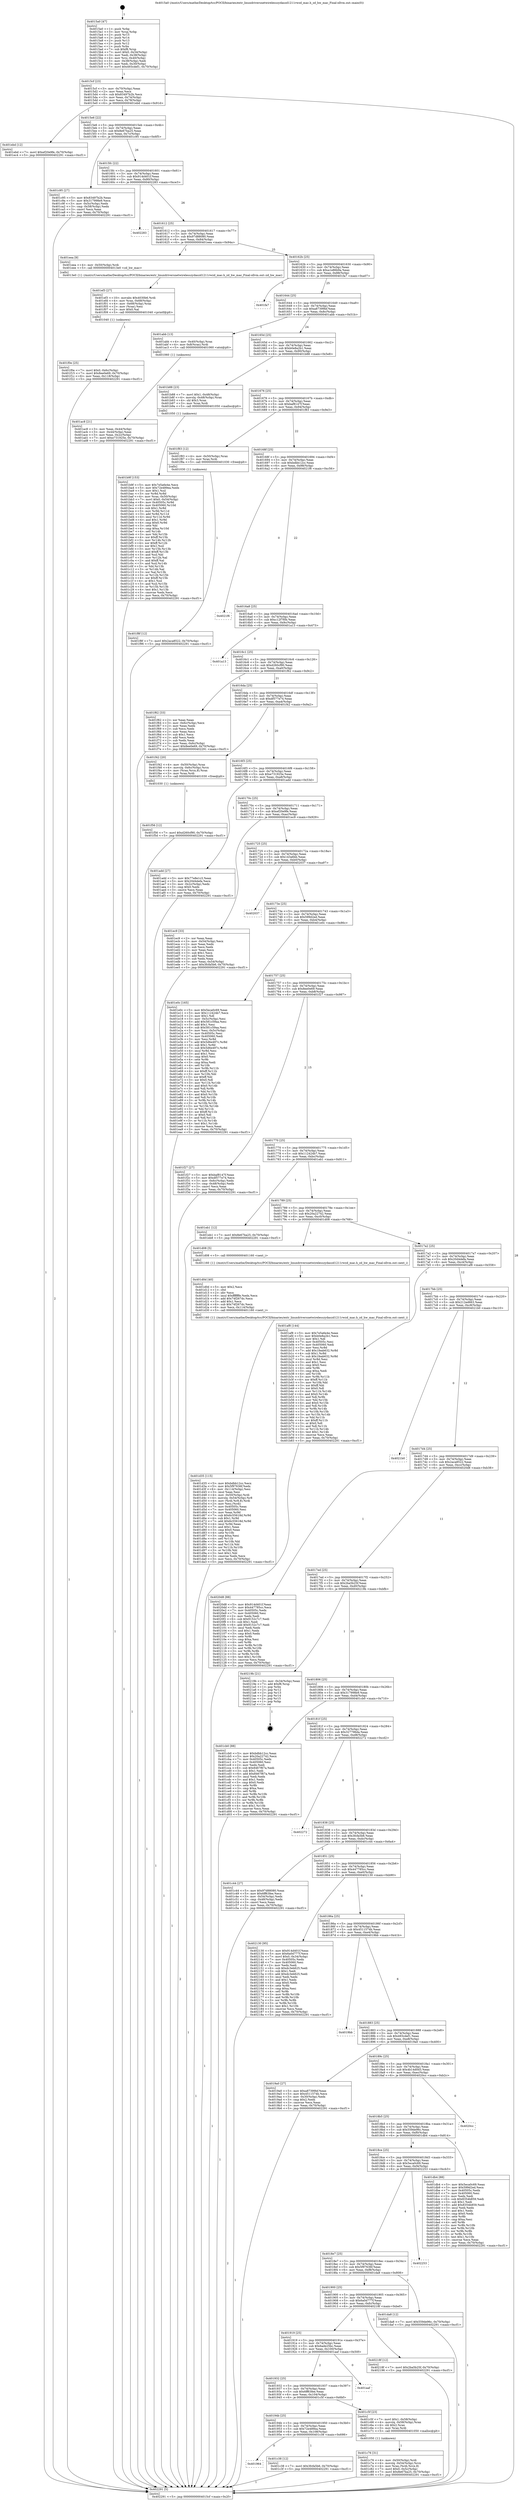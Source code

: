 digraph "0x4015a0" {
  label = "0x4015a0 (/mnt/c/Users/mathe/Desktop/tcc/POCII/binaries/extr_linuxdriversnetwirelesszydaszd1211rwzd_mac.h_zd_hw_mac_Final-ollvm.out::main(0))"
  labelloc = "t"
  node[shape=record]

  Entry [label="",width=0.3,height=0.3,shape=circle,fillcolor=black,style=filled]
  "0x4015cf" [label="{
     0x4015cf [23]\l
     | [instrs]\l
     &nbsp;&nbsp;0x4015cf \<+3\>: mov -0x70(%rbp),%eax\l
     &nbsp;&nbsp;0x4015d2 \<+2\>: mov %eax,%ecx\l
     &nbsp;&nbsp;0x4015d4 \<+6\>: sub $0x83497b2b,%ecx\l
     &nbsp;&nbsp;0x4015da \<+3\>: mov %eax,-0x74(%rbp)\l
     &nbsp;&nbsp;0x4015dd \<+3\>: mov %ecx,-0x78(%rbp)\l
     &nbsp;&nbsp;0x4015e0 \<+6\>: je 0000000000401ebd \<main+0x91d\>\l
  }"]
  "0x401ebd" [label="{
     0x401ebd [12]\l
     | [instrs]\l
     &nbsp;&nbsp;0x401ebd \<+7\>: movl $0xef20e9fe,-0x70(%rbp)\l
     &nbsp;&nbsp;0x401ec4 \<+5\>: jmp 0000000000402291 \<main+0xcf1\>\l
  }"]
  "0x4015e6" [label="{
     0x4015e6 [22]\l
     | [instrs]\l
     &nbsp;&nbsp;0x4015e6 \<+5\>: jmp 00000000004015eb \<main+0x4b\>\l
     &nbsp;&nbsp;0x4015eb \<+3\>: mov -0x74(%rbp),%eax\l
     &nbsp;&nbsp;0x4015ee \<+5\>: sub $0x8e67ba25,%eax\l
     &nbsp;&nbsp;0x4015f3 \<+3\>: mov %eax,-0x7c(%rbp)\l
     &nbsp;&nbsp;0x4015f6 \<+6\>: je 0000000000401c95 \<main+0x6f5\>\l
  }"]
  Exit [label="",width=0.3,height=0.3,shape=circle,fillcolor=black,style=filled,peripheries=2]
  "0x401c95" [label="{
     0x401c95 [27]\l
     | [instrs]\l
     &nbsp;&nbsp;0x401c95 \<+5\>: mov $0x83497b2b,%eax\l
     &nbsp;&nbsp;0x401c9a \<+5\>: mov $0x317998e9,%ecx\l
     &nbsp;&nbsp;0x401c9f \<+3\>: mov -0x5c(%rbp),%edx\l
     &nbsp;&nbsp;0x401ca2 \<+3\>: cmp -0x58(%rbp),%edx\l
     &nbsp;&nbsp;0x401ca5 \<+3\>: cmovl %ecx,%eax\l
     &nbsp;&nbsp;0x401ca8 \<+3\>: mov %eax,-0x70(%rbp)\l
     &nbsp;&nbsp;0x401cab \<+5\>: jmp 0000000000402291 \<main+0xcf1\>\l
  }"]
  "0x4015fc" [label="{
     0x4015fc [22]\l
     | [instrs]\l
     &nbsp;&nbsp;0x4015fc \<+5\>: jmp 0000000000401601 \<main+0x61\>\l
     &nbsp;&nbsp;0x401601 \<+3\>: mov -0x74(%rbp),%eax\l
     &nbsp;&nbsp;0x401604 \<+5\>: sub $0x914d401f,%eax\l
     &nbsp;&nbsp;0x401609 \<+3\>: mov %eax,-0x80(%rbp)\l
     &nbsp;&nbsp;0x40160c \<+6\>: je 0000000000402283 \<main+0xce3\>\l
  }"]
  "0x401f8f" [label="{
     0x401f8f [12]\l
     | [instrs]\l
     &nbsp;&nbsp;0x401f8f \<+7\>: movl $0x2aca8522,-0x70(%rbp)\l
     &nbsp;&nbsp;0x401f96 \<+5\>: jmp 0000000000402291 \<main+0xcf1\>\l
  }"]
  "0x402283" [label="{
     0x402283\l
  }", style=dashed]
  "0x401612" [label="{
     0x401612 [25]\l
     | [instrs]\l
     &nbsp;&nbsp;0x401612 \<+5\>: jmp 0000000000401617 \<main+0x77\>\l
     &nbsp;&nbsp;0x401617 \<+3\>: mov -0x74(%rbp),%eax\l
     &nbsp;&nbsp;0x40161a \<+5\>: sub $0x97d88080,%eax\l
     &nbsp;&nbsp;0x40161f \<+6\>: mov %eax,-0x84(%rbp)\l
     &nbsp;&nbsp;0x401625 \<+6\>: je 0000000000401eea \<main+0x94a\>\l
  }"]
  "0x401f56" [label="{
     0x401f56 [12]\l
     | [instrs]\l
     &nbsp;&nbsp;0x401f56 \<+7\>: movl $0xd260cf90,-0x70(%rbp)\l
     &nbsp;&nbsp;0x401f5d \<+5\>: jmp 0000000000402291 \<main+0xcf1\>\l
  }"]
  "0x401eea" [label="{
     0x401eea [9]\l
     | [instrs]\l
     &nbsp;&nbsp;0x401eea \<+4\>: mov -0x50(%rbp),%rdi\l
     &nbsp;&nbsp;0x401eee \<+5\>: call 00000000004013e0 \<zd_hw_mac\>\l
     | [calls]\l
     &nbsp;&nbsp;0x4013e0 \{1\} (/mnt/c/Users/mathe/Desktop/tcc/POCII/binaries/extr_linuxdriversnetwirelesszydaszd1211rwzd_mac.h_zd_hw_mac_Final-ollvm.out::zd_hw_mac)\l
  }"]
  "0x40162b" [label="{
     0x40162b [25]\l
     | [instrs]\l
     &nbsp;&nbsp;0x40162b \<+5\>: jmp 0000000000401630 \<main+0x90\>\l
     &nbsp;&nbsp;0x401630 \<+3\>: mov -0x74(%rbp),%eax\l
     &nbsp;&nbsp;0x401633 \<+5\>: sub $0xa1e86b9a,%eax\l
     &nbsp;&nbsp;0x401638 \<+6\>: mov %eax,-0x88(%rbp)\l
     &nbsp;&nbsp;0x40163e \<+6\>: je 0000000000401fa7 \<main+0xa07\>\l
  }"]
  "0x401f0e" [label="{
     0x401f0e [25]\l
     | [instrs]\l
     &nbsp;&nbsp;0x401f0e \<+7\>: movl $0x0,-0x6c(%rbp)\l
     &nbsp;&nbsp;0x401f15 \<+7\>: movl $0x8ee0e69,-0x70(%rbp)\l
     &nbsp;&nbsp;0x401f1c \<+6\>: mov %eax,-0x118(%rbp)\l
     &nbsp;&nbsp;0x401f22 \<+5\>: jmp 0000000000402291 \<main+0xcf1\>\l
  }"]
  "0x401fa7" [label="{
     0x401fa7\l
  }", style=dashed]
  "0x401644" [label="{
     0x401644 [25]\l
     | [instrs]\l
     &nbsp;&nbsp;0x401644 \<+5\>: jmp 0000000000401649 \<main+0xa9\>\l
     &nbsp;&nbsp;0x401649 \<+3\>: mov -0x74(%rbp),%eax\l
     &nbsp;&nbsp;0x40164c \<+5\>: sub $0xa87399bf,%eax\l
     &nbsp;&nbsp;0x401651 \<+6\>: mov %eax,-0x8c(%rbp)\l
     &nbsp;&nbsp;0x401657 \<+6\>: je 0000000000401abb \<main+0x51b\>\l
  }"]
  "0x401ef3" [label="{
     0x401ef3 [27]\l
     | [instrs]\l
     &nbsp;&nbsp;0x401ef3 \<+10\>: movabs $0x4030b6,%rdi\l
     &nbsp;&nbsp;0x401efd \<+4\>: mov %rax,-0x68(%rbp)\l
     &nbsp;&nbsp;0x401f01 \<+4\>: mov -0x68(%rbp),%rax\l
     &nbsp;&nbsp;0x401f05 \<+2\>: mov (%rax),%esi\l
     &nbsp;&nbsp;0x401f07 \<+2\>: mov $0x0,%al\l
     &nbsp;&nbsp;0x401f09 \<+5\>: call 0000000000401040 \<printf@plt\>\l
     | [calls]\l
     &nbsp;&nbsp;0x401040 \{1\} (unknown)\l
  }"]
  "0x401abb" [label="{
     0x401abb [13]\l
     | [instrs]\l
     &nbsp;&nbsp;0x401abb \<+4\>: mov -0x40(%rbp),%rax\l
     &nbsp;&nbsp;0x401abf \<+4\>: mov 0x8(%rax),%rdi\l
     &nbsp;&nbsp;0x401ac3 \<+5\>: call 0000000000401060 \<atoi@plt\>\l
     | [calls]\l
     &nbsp;&nbsp;0x401060 \{1\} (unknown)\l
  }"]
  "0x40165d" [label="{
     0x40165d [25]\l
     | [instrs]\l
     &nbsp;&nbsp;0x40165d \<+5\>: jmp 0000000000401662 \<main+0xc2\>\l
     &nbsp;&nbsp;0x401662 \<+3\>: mov -0x74(%rbp),%eax\l
     &nbsp;&nbsp;0x401665 \<+5\>: sub $0xb0e8a2b1,%eax\l
     &nbsp;&nbsp;0x40166a \<+6\>: mov %eax,-0x90(%rbp)\l
     &nbsp;&nbsp;0x401670 \<+6\>: je 0000000000401b88 \<main+0x5e8\>\l
  }"]
  "0x401d35" [label="{
     0x401d35 [115]\l
     | [instrs]\l
     &nbsp;&nbsp;0x401d35 \<+5\>: mov $0xbdbb12cc,%ecx\l
     &nbsp;&nbsp;0x401d3a \<+5\>: mov $0x5f97636f,%edx\l
     &nbsp;&nbsp;0x401d3f \<+6\>: mov -0x114(%rbp),%esi\l
     &nbsp;&nbsp;0x401d45 \<+3\>: imul %eax,%esi\l
     &nbsp;&nbsp;0x401d48 \<+4\>: mov -0x50(%rbp),%rdi\l
     &nbsp;&nbsp;0x401d4c \<+4\>: movslq -0x54(%rbp),%r8\l
     &nbsp;&nbsp;0x401d50 \<+4\>: mov (%rdi,%r8,8),%rdi\l
     &nbsp;&nbsp;0x401d54 \<+2\>: mov %esi,(%rdi)\l
     &nbsp;&nbsp;0x401d56 \<+7\>: mov 0x40505c,%eax\l
     &nbsp;&nbsp;0x401d5d \<+7\>: mov 0x405060,%esi\l
     &nbsp;&nbsp;0x401d64 \<+3\>: mov %eax,%r9d\l
     &nbsp;&nbsp;0x401d67 \<+7\>: sub $0x6c55618d,%r9d\l
     &nbsp;&nbsp;0x401d6e \<+4\>: sub $0x1,%r9d\l
     &nbsp;&nbsp;0x401d72 \<+7\>: add $0x6c55618d,%r9d\l
     &nbsp;&nbsp;0x401d79 \<+4\>: imul %r9d,%eax\l
     &nbsp;&nbsp;0x401d7d \<+3\>: and $0x1,%eax\l
     &nbsp;&nbsp;0x401d80 \<+3\>: cmp $0x0,%eax\l
     &nbsp;&nbsp;0x401d83 \<+4\>: sete %r10b\l
     &nbsp;&nbsp;0x401d87 \<+3\>: cmp $0xa,%esi\l
     &nbsp;&nbsp;0x401d8a \<+4\>: setl %r11b\l
     &nbsp;&nbsp;0x401d8e \<+3\>: mov %r10b,%bl\l
     &nbsp;&nbsp;0x401d91 \<+3\>: and %r11b,%bl\l
     &nbsp;&nbsp;0x401d94 \<+3\>: xor %r11b,%r10b\l
     &nbsp;&nbsp;0x401d97 \<+3\>: or %r10b,%bl\l
     &nbsp;&nbsp;0x401d9a \<+3\>: test $0x1,%bl\l
     &nbsp;&nbsp;0x401d9d \<+3\>: cmovne %edx,%ecx\l
     &nbsp;&nbsp;0x401da0 \<+3\>: mov %ecx,-0x70(%rbp)\l
     &nbsp;&nbsp;0x401da3 \<+5\>: jmp 0000000000402291 \<main+0xcf1\>\l
  }"]
  "0x401b88" [label="{
     0x401b88 [23]\l
     | [instrs]\l
     &nbsp;&nbsp;0x401b88 \<+7\>: movl $0x1,-0x48(%rbp)\l
     &nbsp;&nbsp;0x401b8f \<+4\>: movslq -0x48(%rbp),%rax\l
     &nbsp;&nbsp;0x401b93 \<+4\>: shl $0x3,%rax\l
     &nbsp;&nbsp;0x401b97 \<+3\>: mov %rax,%rdi\l
     &nbsp;&nbsp;0x401b9a \<+5\>: call 0000000000401050 \<malloc@plt\>\l
     | [calls]\l
     &nbsp;&nbsp;0x401050 \{1\} (unknown)\l
  }"]
  "0x401676" [label="{
     0x401676 [25]\l
     | [instrs]\l
     &nbsp;&nbsp;0x401676 \<+5\>: jmp 000000000040167b \<main+0xdb\>\l
     &nbsp;&nbsp;0x40167b \<+3\>: mov -0x74(%rbp),%eax\l
     &nbsp;&nbsp;0x40167e \<+5\>: sub $0xbaf8147f,%eax\l
     &nbsp;&nbsp;0x401683 \<+6\>: mov %eax,-0x94(%rbp)\l
     &nbsp;&nbsp;0x401689 \<+6\>: je 0000000000401f83 \<main+0x9e3\>\l
  }"]
  "0x401d0d" [label="{
     0x401d0d [40]\l
     | [instrs]\l
     &nbsp;&nbsp;0x401d0d \<+5\>: mov $0x2,%ecx\l
     &nbsp;&nbsp;0x401d12 \<+1\>: cltd\l
     &nbsp;&nbsp;0x401d13 \<+2\>: idiv %ecx\l
     &nbsp;&nbsp;0x401d15 \<+6\>: imul $0xfffffffe,%edx,%ecx\l
     &nbsp;&nbsp;0x401d1b \<+6\>: add $0x74f267dc,%ecx\l
     &nbsp;&nbsp;0x401d21 \<+3\>: add $0x1,%ecx\l
     &nbsp;&nbsp;0x401d24 \<+6\>: sub $0x74f267dc,%ecx\l
     &nbsp;&nbsp;0x401d2a \<+6\>: mov %ecx,-0x114(%rbp)\l
     &nbsp;&nbsp;0x401d30 \<+5\>: call 0000000000401160 \<next_i\>\l
     | [calls]\l
     &nbsp;&nbsp;0x401160 \{1\} (/mnt/c/Users/mathe/Desktop/tcc/POCII/binaries/extr_linuxdriversnetwirelesszydaszd1211rwzd_mac.h_zd_hw_mac_Final-ollvm.out::next_i)\l
  }"]
  "0x401f83" [label="{
     0x401f83 [12]\l
     | [instrs]\l
     &nbsp;&nbsp;0x401f83 \<+4\>: mov -0x50(%rbp),%rax\l
     &nbsp;&nbsp;0x401f87 \<+3\>: mov %rax,%rdi\l
     &nbsp;&nbsp;0x401f8a \<+5\>: call 0000000000401030 \<free@plt\>\l
     | [calls]\l
     &nbsp;&nbsp;0x401030 \{1\} (unknown)\l
  }"]
  "0x40168f" [label="{
     0x40168f [25]\l
     | [instrs]\l
     &nbsp;&nbsp;0x40168f \<+5\>: jmp 0000000000401694 \<main+0xf4\>\l
     &nbsp;&nbsp;0x401694 \<+3\>: mov -0x74(%rbp),%eax\l
     &nbsp;&nbsp;0x401697 \<+5\>: sub $0xbdbb12cc,%eax\l
     &nbsp;&nbsp;0x40169c \<+6\>: mov %eax,-0x98(%rbp)\l
     &nbsp;&nbsp;0x4016a2 \<+6\>: je 00000000004021f6 \<main+0xc56\>\l
  }"]
  "0x401c76" [label="{
     0x401c76 [31]\l
     | [instrs]\l
     &nbsp;&nbsp;0x401c76 \<+4\>: mov -0x50(%rbp),%rdi\l
     &nbsp;&nbsp;0x401c7a \<+4\>: movslq -0x54(%rbp),%rcx\l
     &nbsp;&nbsp;0x401c7e \<+4\>: mov %rax,(%rdi,%rcx,8)\l
     &nbsp;&nbsp;0x401c82 \<+7\>: movl $0x0,-0x5c(%rbp)\l
     &nbsp;&nbsp;0x401c89 \<+7\>: movl $0x8e67ba25,-0x70(%rbp)\l
     &nbsp;&nbsp;0x401c90 \<+5\>: jmp 0000000000402291 \<main+0xcf1\>\l
  }"]
  "0x4021f6" [label="{
     0x4021f6\l
  }", style=dashed]
  "0x4016a8" [label="{
     0x4016a8 [25]\l
     | [instrs]\l
     &nbsp;&nbsp;0x4016a8 \<+5\>: jmp 00000000004016ad \<main+0x10d\>\l
     &nbsp;&nbsp;0x4016ad \<+3\>: mov -0x74(%rbp),%eax\l
     &nbsp;&nbsp;0x4016b0 \<+5\>: sub $0xc12f7f0b,%eax\l
     &nbsp;&nbsp;0x4016b5 \<+6\>: mov %eax,-0x9c(%rbp)\l
     &nbsp;&nbsp;0x4016bb \<+6\>: je 0000000000401a13 \<main+0x473\>\l
  }"]
  "0x401964" [label="{
     0x401964\l
  }", style=dashed]
  "0x401a13" [label="{
     0x401a13\l
  }", style=dashed]
  "0x4016c1" [label="{
     0x4016c1 [25]\l
     | [instrs]\l
     &nbsp;&nbsp;0x4016c1 \<+5\>: jmp 00000000004016c6 \<main+0x126\>\l
     &nbsp;&nbsp;0x4016c6 \<+3\>: mov -0x74(%rbp),%eax\l
     &nbsp;&nbsp;0x4016c9 \<+5\>: sub $0xd260cf90,%eax\l
     &nbsp;&nbsp;0x4016ce \<+6\>: mov %eax,-0xa0(%rbp)\l
     &nbsp;&nbsp;0x4016d4 \<+6\>: je 0000000000401f62 \<main+0x9c2\>\l
  }"]
  "0x401c38" [label="{
     0x401c38 [12]\l
     | [instrs]\l
     &nbsp;&nbsp;0x401c38 \<+7\>: movl $0x3fcfa5b6,-0x70(%rbp)\l
     &nbsp;&nbsp;0x401c3f \<+5\>: jmp 0000000000402291 \<main+0xcf1\>\l
  }"]
  "0x401f62" [label="{
     0x401f62 [33]\l
     | [instrs]\l
     &nbsp;&nbsp;0x401f62 \<+2\>: xor %eax,%eax\l
     &nbsp;&nbsp;0x401f64 \<+3\>: mov -0x6c(%rbp),%ecx\l
     &nbsp;&nbsp;0x401f67 \<+2\>: mov %eax,%edx\l
     &nbsp;&nbsp;0x401f69 \<+2\>: sub %ecx,%edx\l
     &nbsp;&nbsp;0x401f6b \<+2\>: mov %eax,%ecx\l
     &nbsp;&nbsp;0x401f6d \<+3\>: sub $0x1,%ecx\l
     &nbsp;&nbsp;0x401f70 \<+2\>: add %ecx,%edx\l
     &nbsp;&nbsp;0x401f72 \<+2\>: sub %edx,%eax\l
     &nbsp;&nbsp;0x401f74 \<+3\>: mov %eax,-0x6c(%rbp)\l
     &nbsp;&nbsp;0x401f77 \<+7\>: movl $0x8ee0e69,-0x70(%rbp)\l
     &nbsp;&nbsp;0x401f7e \<+5\>: jmp 0000000000402291 \<main+0xcf1\>\l
  }"]
  "0x4016da" [label="{
     0x4016da [25]\l
     | [instrs]\l
     &nbsp;&nbsp;0x4016da \<+5\>: jmp 00000000004016df \<main+0x13f\>\l
     &nbsp;&nbsp;0x4016df \<+3\>: mov -0x74(%rbp),%eax\l
     &nbsp;&nbsp;0x4016e2 \<+5\>: sub $0xdf577e74,%eax\l
     &nbsp;&nbsp;0x4016e7 \<+6\>: mov %eax,-0xa4(%rbp)\l
     &nbsp;&nbsp;0x4016ed \<+6\>: je 0000000000401f42 \<main+0x9a2\>\l
  }"]
  "0x40194b" [label="{
     0x40194b [25]\l
     | [instrs]\l
     &nbsp;&nbsp;0x40194b \<+5\>: jmp 0000000000401950 \<main+0x3b0\>\l
     &nbsp;&nbsp;0x401950 \<+3\>: mov -0x74(%rbp),%eax\l
     &nbsp;&nbsp;0x401953 \<+5\>: sub $0x72e489ea,%eax\l
     &nbsp;&nbsp;0x401958 \<+6\>: mov %eax,-0x108(%rbp)\l
     &nbsp;&nbsp;0x40195e \<+6\>: je 0000000000401c38 \<main+0x698\>\l
  }"]
  "0x401f42" [label="{
     0x401f42 [20]\l
     | [instrs]\l
     &nbsp;&nbsp;0x401f42 \<+4\>: mov -0x50(%rbp),%rax\l
     &nbsp;&nbsp;0x401f46 \<+4\>: movslq -0x6c(%rbp),%rcx\l
     &nbsp;&nbsp;0x401f4a \<+4\>: mov (%rax,%rcx,8),%rax\l
     &nbsp;&nbsp;0x401f4e \<+3\>: mov %rax,%rdi\l
     &nbsp;&nbsp;0x401f51 \<+5\>: call 0000000000401030 \<free@plt\>\l
     | [calls]\l
     &nbsp;&nbsp;0x401030 \{1\} (unknown)\l
  }"]
  "0x4016f3" [label="{
     0x4016f3 [25]\l
     | [instrs]\l
     &nbsp;&nbsp;0x4016f3 \<+5\>: jmp 00000000004016f8 \<main+0x158\>\l
     &nbsp;&nbsp;0x4016f8 \<+3\>: mov -0x74(%rbp),%eax\l
     &nbsp;&nbsp;0x4016fb \<+5\>: sub $0xe731925e,%eax\l
     &nbsp;&nbsp;0x401700 \<+6\>: mov %eax,-0xa8(%rbp)\l
     &nbsp;&nbsp;0x401706 \<+6\>: je 0000000000401add \<main+0x53d\>\l
  }"]
  "0x401c5f" [label="{
     0x401c5f [23]\l
     | [instrs]\l
     &nbsp;&nbsp;0x401c5f \<+7\>: movl $0x1,-0x58(%rbp)\l
     &nbsp;&nbsp;0x401c66 \<+4\>: movslq -0x58(%rbp),%rax\l
     &nbsp;&nbsp;0x401c6a \<+4\>: shl $0x2,%rax\l
     &nbsp;&nbsp;0x401c6e \<+3\>: mov %rax,%rdi\l
     &nbsp;&nbsp;0x401c71 \<+5\>: call 0000000000401050 \<malloc@plt\>\l
     | [calls]\l
     &nbsp;&nbsp;0x401050 \{1\} (unknown)\l
  }"]
  "0x401add" [label="{
     0x401add [27]\l
     | [instrs]\l
     &nbsp;&nbsp;0x401add \<+5\>: mov $0x77e8e1c3,%eax\l
     &nbsp;&nbsp;0x401ae2 \<+5\>: mov $0x20d4defa,%ecx\l
     &nbsp;&nbsp;0x401ae7 \<+3\>: mov -0x2c(%rbp),%edx\l
     &nbsp;&nbsp;0x401aea \<+3\>: cmp $0x0,%edx\l
     &nbsp;&nbsp;0x401aed \<+3\>: cmove %ecx,%eax\l
     &nbsp;&nbsp;0x401af0 \<+3\>: mov %eax,-0x70(%rbp)\l
     &nbsp;&nbsp;0x401af3 \<+5\>: jmp 0000000000402291 \<main+0xcf1\>\l
  }"]
  "0x40170c" [label="{
     0x40170c [25]\l
     | [instrs]\l
     &nbsp;&nbsp;0x40170c \<+5\>: jmp 0000000000401711 \<main+0x171\>\l
     &nbsp;&nbsp;0x401711 \<+3\>: mov -0x74(%rbp),%eax\l
     &nbsp;&nbsp;0x401714 \<+5\>: sub $0xef20e9fe,%eax\l
     &nbsp;&nbsp;0x401719 \<+6\>: mov %eax,-0xac(%rbp)\l
     &nbsp;&nbsp;0x40171f \<+6\>: je 0000000000401ec9 \<main+0x929\>\l
  }"]
  "0x401932" [label="{
     0x401932 [25]\l
     | [instrs]\l
     &nbsp;&nbsp;0x401932 \<+5\>: jmp 0000000000401937 \<main+0x397\>\l
     &nbsp;&nbsp;0x401937 \<+3\>: mov -0x74(%rbp),%eax\l
     &nbsp;&nbsp;0x40193a \<+5\>: sub $0x6ff63fee,%eax\l
     &nbsp;&nbsp;0x40193f \<+6\>: mov %eax,-0x104(%rbp)\l
     &nbsp;&nbsp;0x401945 \<+6\>: je 0000000000401c5f \<main+0x6bf\>\l
  }"]
  "0x401ec9" [label="{
     0x401ec9 [33]\l
     | [instrs]\l
     &nbsp;&nbsp;0x401ec9 \<+2\>: xor %eax,%eax\l
     &nbsp;&nbsp;0x401ecb \<+3\>: mov -0x54(%rbp),%ecx\l
     &nbsp;&nbsp;0x401ece \<+2\>: mov %eax,%edx\l
     &nbsp;&nbsp;0x401ed0 \<+2\>: sub %ecx,%edx\l
     &nbsp;&nbsp;0x401ed2 \<+2\>: mov %eax,%ecx\l
     &nbsp;&nbsp;0x401ed4 \<+3\>: sub $0x1,%ecx\l
     &nbsp;&nbsp;0x401ed7 \<+2\>: add %ecx,%edx\l
     &nbsp;&nbsp;0x401ed9 \<+2\>: sub %edx,%eax\l
     &nbsp;&nbsp;0x401edb \<+3\>: mov %eax,-0x54(%rbp)\l
     &nbsp;&nbsp;0x401ede \<+7\>: movl $0x3fcfa5b6,-0x70(%rbp)\l
     &nbsp;&nbsp;0x401ee5 \<+5\>: jmp 0000000000402291 \<main+0xcf1\>\l
  }"]
  "0x401725" [label="{
     0x401725 [25]\l
     | [instrs]\l
     &nbsp;&nbsp;0x401725 \<+5\>: jmp 000000000040172a \<main+0x18a\>\l
     &nbsp;&nbsp;0x40172a \<+3\>: mov -0x74(%rbp),%eax\l
     &nbsp;&nbsp;0x40172d \<+5\>: sub $0x143a6bb,%eax\l
     &nbsp;&nbsp;0x401732 \<+6\>: mov %eax,-0xb0(%rbp)\l
     &nbsp;&nbsp;0x401738 \<+6\>: je 0000000000402037 \<main+0xa97\>\l
  }"]
  "0x401aaf" [label="{
     0x401aaf\l
  }", style=dashed]
  "0x402037" [label="{
     0x402037\l
  }", style=dashed]
  "0x40173e" [label="{
     0x40173e [25]\l
     | [instrs]\l
     &nbsp;&nbsp;0x40173e \<+5\>: jmp 0000000000401743 \<main+0x1a3\>\l
     &nbsp;&nbsp;0x401743 \<+3\>: mov -0x74(%rbp),%eax\l
     &nbsp;&nbsp;0x401746 \<+5\>: sub $0x599d2ed,%eax\l
     &nbsp;&nbsp;0x40174b \<+6\>: mov %eax,-0xb4(%rbp)\l
     &nbsp;&nbsp;0x401751 \<+6\>: je 0000000000401e0c \<main+0x86c\>\l
  }"]
  "0x401919" [label="{
     0x401919 [25]\l
     | [instrs]\l
     &nbsp;&nbsp;0x401919 \<+5\>: jmp 000000000040191e \<main+0x37e\>\l
     &nbsp;&nbsp;0x40191e \<+3\>: mov -0x74(%rbp),%eax\l
     &nbsp;&nbsp;0x401921 \<+5\>: sub $0x6ade25bc,%eax\l
     &nbsp;&nbsp;0x401926 \<+6\>: mov %eax,-0x100(%rbp)\l
     &nbsp;&nbsp;0x40192c \<+6\>: je 0000000000401aaf \<main+0x50f\>\l
  }"]
  "0x401e0c" [label="{
     0x401e0c [165]\l
     | [instrs]\l
     &nbsp;&nbsp;0x401e0c \<+5\>: mov $0x5eca0c69,%eax\l
     &nbsp;&nbsp;0x401e11 \<+5\>: mov $0x112424b7,%ecx\l
     &nbsp;&nbsp;0x401e16 \<+2\>: mov $0x1,%dl\l
     &nbsp;&nbsp;0x401e18 \<+3\>: mov -0x5c(%rbp),%esi\l
     &nbsp;&nbsp;0x401e1b \<+6\>: add $0x581c59aa,%esi\l
     &nbsp;&nbsp;0x401e21 \<+3\>: add $0x1,%esi\l
     &nbsp;&nbsp;0x401e24 \<+6\>: sub $0x581c59aa,%esi\l
     &nbsp;&nbsp;0x401e2a \<+3\>: mov %esi,-0x5c(%rbp)\l
     &nbsp;&nbsp;0x401e2d \<+7\>: mov 0x40505c,%esi\l
     &nbsp;&nbsp;0x401e34 \<+7\>: mov 0x405060,%edi\l
     &nbsp;&nbsp;0x401e3b \<+3\>: mov %esi,%r8d\l
     &nbsp;&nbsp;0x401e3e \<+7\>: add $0x5d6e497c,%r8d\l
     &nbsp;&nbsp;0x401e45 \<+4\>: sub $0x1,%r8d\l
     &nbsp;&nbsp;0x401e49 \<+7\>: sub $0x5d6e497c,%r8d\l
     &nbsp;&nbsp;0x401e50 \<+4\>: imul %r8d,%esi\l
     &nbsp;&nbsp;0x401e54 \<+3\>: and $0x1,%esi\l
     &nbsp;&nbsp;0x401e57 \<+3\>: cmp $0x0,%esi\l
     &nbsp;&nbsp;0x401e5a \<+4\>: sete %r9b\l
     &nbsp;&nbsp;0x401e5e \<+3\>: cmp $0xa,%edi\l
     &nbsp;&nbsp;0x401e61 \<+4\>: setl %r10b\l
     &nbsp;&nbsp;0x401e65 \<+3\>: mov %r9b,%r11b\l
     &nbsp;&nbsp;0x401e68 \<+4\>: xor $0xff,%r11b\l
     &nbsp;&nbsp;0x401e6c \<+3\>: mov %r10b,%bl\l
     &nbsp;&nbsp;0x401e6f \<+3\>: xor $0xff,%bl\l
     &nbsp;&nbsp;0x401e72 \<+3\>: xor $0x0,%dl\l
     &nbsp;&nbsp;0x401e75 \<+3\>: mov %r11b,%r14b\l
     &nbsp;&nbsp;0x401e78 \<+4\>: and $0x0,%r14b\l
     &nbsp;&nbsp;0x401e7c \<+3\>: and %dl,%r9b\l
     &nbsp;&nbsp;0x401e7f \<+3\>: mov %bl,%r15b\l
     &nbsp;&nbsp;0x401e82 \<+4\>: and $0x0,%r15b\l
     &nbsp;&nbsp;0x401e86 \<+3\>: and %dl,%r10b\l
     &nbsp;&nbsp;0x401e89 \<+3\>: or %r9b,%r14b\l
     &nbsp;&nbsp;0x401e8c \<+3\>: or %r10b,%r15b\l
     &nbsp;&nbsp;0x401e8f \<+3\>: xor %r15b,%r14b\l
     &nbsp;&nbsp;0x401e92 \<+3\>: or %bl,%r11b\l
     &nbsp;&nbsp;0x401e95 \<+4\>: xor $0xff,%r11b\l
     &nbsp;&nbsp;0x401e99 \<+3\>: or $0x0,%dl\l
     &nbsp;&nbsp;0x401e9c \<+3\>: and %dl,%r11b\l
     &nbsp;&nbsp;0x401e9f \<+3\>: or %r11b,%r14b\l
     &nbsp;&nbsp;0x401ea2 \<+4\>: test $0x1,%r14b\l
     &nbsp;&nbsp;0x401ea6 \<+3\>: cmovne %ecx,%eax\l
     &nbsp;&nbsp;0x401ea9 \<+3\>: mov %eax,-0x70(%rbp)\l
     &nbsp;&nbsp;0x401eac \<+5\>: jmp 0000000000402291 \<main+0xcf1\>\l
  }"]
  "0x401757" [label="{
     0x401757 [25]\l
     | [instrs]\l
     &nbsp;&nbsp;0x401757 \<+5\>: jmp 000000000040175c \<main+0x1bc\>\l
     &nbsp;&nbsp;0x40175c \<+3\>: mov -0x74(%rbp),%eax\l
     &nbsp;&nbsp;0x40175f \<+5\>: sub $0x8ee0e69,%eax\l
     &nbsp;&nbsp;0x401764 \<+6\>: mov %eax,-0xb8(%rbp)\l
     &nbsp;&nbsp;0x40176a \<+6\>: je 0000000000401f27 \<main+0x987\>\l
  }"]
  "0x40218f" [label="{
     0x40218f [12]\l
     | [instrs]\l
     &nbsp;&nbsp;0x40218f \<+7\>: movl $0x2ba5b25f,-0x70(%rbp)\l
     &nbsp;&nbsp;0x402196 \<+5\>: jmp 0000000000402291 \<main+0xcf1\>\l
  }"]
  "0x401f27" [label="{
     0x401f27 [27]\l
     | [instrs]\l
     &nbsp;&nbsp;0x401f27 \<+5\>: mov $0xbaf8147f,%eax\l
     &nbsp;&nbsp;0x401f2c \<+5\>: mov $0xdf577e74,%ecx\l
     &nbsp;&nbsp;0x401f31 \<+3\>: mov -0x6c(%rbp),%edx\l
     &nbsp;&nbsp;0x401f34 \<+3\>: cmp -0x48(%rbp),%edx\l
     &nbsp;&nbsp;0x401f37 \<+3\>: cmovl %ecx,%eax\l
     &nbsp;&nbsp;0x401f3a \<+3\>: mov %eax,-0x70(%rbp)\l
     &nbsp;&nbsp;0x401f3d \<+5\>: jmp 0000000000402291 \<main+0xcf1\>\l
  }"]
  "0x401770" [label="{
     0x401770 [25]\l
     | [instrs]\l
     &nbsp;&nbsp;0x401770 \<+5\>: jmp 0000000000401775 \<main+0x1d5\>\l
     &nbsp;&nbsp;0x401775 \<+3\>: mov -0x74(%rbp),%eax\l
     &nbsp;&nbsp;0x401778 \<+5\>: sub $0x112424b7,%eax\l
     &nbsp;&nbsp;0x40177d \<+6\>: mov %eax,-0xbc(%rbp)\l
     &nbsp;&nbsp;0x401783 \<+6\>: je 0000000000401eb1 \<main+0x911\>\l
  }"]
  "0x401900" [label="{
     0x401900 [25]\l
     | [instrs]\l
     &nbsp;&nbsp;0x401900 \<+5\>: jmp 0000000000401905 \<main+0x365\>\l
     &nbsp;&nbsp;0x401905 \<+3\>: mov -0x74(%rbp),%eax\l
     &nbsp;&nbsp;0x401908 \<+5\>: sub $0x6a0d777f,%eax\l
     &nbsp;&nbsp;0x40190d \<+6\>: mov %eax,-0xfc(%rbp)\l
     &nbsp;&nbsp;0x401913 \<+6\>: je 000000000040218f \<main+0xbef\>\l
  }"]
  "0x401eb1" [label="{
     0x401eb1 [12]\l
     | [instrs]\l
     &nbsp;&nbsp;0x401eb1 \<+7\>: movl $0x8e67ba25,-0x70(%rbp)\l
     &nbsp;&nbsp;0x401eb8 \<+5\>: jmp 0000000000402291 \<main+0xcf1\>\l
  }"]
  "0x401789" [label="{
     0x401789 [25]\l
     | [instrs]\l
     &nbsp;&nbsp;0x401789 \<+5\>: jmp 000000000040178e \<main+0x1ee\>\l
     &nbsp;&nbsp;0x40178e \<+3\>: mov -0x74(%rbp),%eax\l
     &nbsp;&nbsp;0x401791 \<+5\>: sub $0x20a22742,%eax\l
     &nbsp;&nbsp;0x401796 \<+6\>: mov %eax,-0xc0(%rbp)\l
     &nbsp;&nbsp;0x40179c \<+6\>: je 0000000000401d08 \<main+0x768\>\l
  }"]
  "0x401da8" [label="{
     0x401da8 [12]\l
     | [instrs]\l
     &nbsp;&nbsp;0x401da8 \<+7\>: movl $0x559de96c,-0x70(%rbp)\l
     &nbsp;&nbsp;0x401daf \<+5\>: jmp 0000000000402291 \<main+0xcf1\>\l
  }"]
  "0x401d08" [label="{
     0x401d08 [5]\l
     | [instrs]\l
     &nbsp;&nbsp;0x401d08 \<+5\>: call 0000000000401160 \<next_i\>\l
     | [calls]\l
     &nbsp;&nbsp;0x401160 \{1\} (/mnt/c/Users/mathe/Desktop/tcc/POCII/binaries/extr_linuxdriversnetwirelesszydaszd1211rwzd_mac.h_zd_hw_mac_Final-ollvm.out::next_i)\l
  }"]
  "0x4017a2" [label="{
     0x4017a2 [25]\l
     | [instrs]\l
     &nbsp;&nbsp;0x4017a2 \<+5\>: jmp 00000000004017a7 \<main+0x207\>\l
     &nbsp;&nbsp;0x4017a7 \<+3\>: mov -0x74(%rbp),%eax\l
     &nbsp;&nbsp;0x4017aa \<+5\>: sub $0x20d4defa,%eax\l
     &nbsp;&nbsp;0x4017af \<+6\>: mov %eax,-0xc4(%rbp)\l
     &nbsp;&nbsp;0x4017b5 \<+6\>: je 0000000000401af8 \<main+0x558\>\l
  }"]
  "0x4018e7" [label="{
     0x4018e7 [25]\l
     | [instrs]\l
     &nbsp;&nbsp;0x4018e7 \<+5\>: jmp 00000000004018ec \<main+0x34c\>\l
     &nbsp;&nbsp;0x4018ec \<+3\>: mov -0x74(%rbp),%eax\l
     &nbsp;&nbsp;0x4018ef \<+5\>: sub $0x5f97636f,%eax\l
     &nbsp;&nbsp;0x4018f4 \<+6\>: mov %eax,-0xf8(%rbp)\l
     &nbsp;&nbsp;0x4018fa \<+6\>: je 0000000000401da8 \<main+0x808\>\l
  }"]
  "0x401af8" [label="{
     0x401af8 [144]\l
     | [instrs]\l
     &nbsp;&nbsp;0x401af8 \<+5\>: mov $0x7e5a6e4e,%eax\l
     &nbsp;&nbsp;0x401afd \<+5\>: mov $0xb0e8a2b1,%ecx\l
     &nbsp;&nbsp;0x401b02 \<+2\>: mov $0x1,%dl\l
     &nbsp;&nbsp;0x401b04 \<+7\>: mov 0x40505c,%esi\l
     &nbsp;&nbsp;0x401b0b \<+7\>: mov 0x405060,%edi\l
     &nbsp;&nbsp;0x401b12 \<+3\>: mov %esi,%r8d\l
     &nbsp;&nbsp;0x401b15 \<+7\>: add $0x1feab632,%r8d\l
     &nbsp;&nbsp;0x401b1c \<+4\>: sub $0x1,%r8d\l
     &nbsp;&nbsp;0x401b20 \<+7\>: sub $0x1feab632,%r8d\l
     &nbsp;&nbsp;0x401b27 \<+4\>: imul %r8d,%esi\l
     &nbsp;&nbsp;0x401b2b \<+3\>: and $0x1,%esi\l
     &nbsp;&nbsp;0x401b2e \<+3\>: cmp $0x0,%esi\l
     &nbsp;&nbsp;0x401b31 \<+4\>: sete %r9b\l
     &nbsp;&nbsp;0x401b35 \<+3\>: cmp $0xa,%edi\l
     &nbsp;&nbsp;0x401b38 \<+4\>: setl %r10b\l
     &nbsp;&nbsp;0x401b3c \<+3\>: mov %r9b,%r11b\l
     &nbsp;&nbsp;0x401b3f \<+4\>: xor $0xff,%r11b\l
     &nbsp;&nbsp;0x401b43 \<+3\>: mov %r10b,%bl\l
     &nbsp;&nbsp;0x401b46 \<+3\>: xor $0xff,%bl\l
     &nbsp;&nbsp;0x401b49 \<+3\>: xor $0x0,%dl\l
     &nbsp;&nbsp;0x401b4c \<+3\>: mov %r11b,%r14b\l
     &nbsp;&nbsp;0x401b4f \<+4\>: and $0x0,%r14b\l
     &nbsp;&nbsp;0x401b53 \<+3\>: and %dl,%r9b\l
     &nbsp;&nbsp;0x401b56 \<+3\>: mov %bl,%r15b\l
     &nbsp;&nbsp;0x401b59 \<+4\>: and $0x0,%r15b\l
     &nbsp;&nbsp;0x401b5d \<+3\>: and %dl,%r10b\l
     &nbsp;&nbsp;0x401b60 \<+3\>: or %r9b,%r14b\l
     &nbsp;&nbsp;0x401b63 \<+3\>: or %r10b,%r15b\l
     &nbsp;&nbsp;0x401b66 \<+3\>: xor %r15b,%r14b\l
     &nbsp;&nbsp;0x401b69 \<+3\>: or %bl,%r11b\l
     &nbsp;&nbsp;0x401b6c \<+4\>: xor $0xff,%r11b\l
     &nbsp;&nbsp;0x401b70 \<+3\>: or $0x0,%dl\l
     &nbsp;&nbsp;0x401b73 \<+3\>: and %dl,%r11b\l
     &nbsp;&nbsp;0x401b76 \<+3\>: or %r11b,%r14b\l
     &nbsp;&nbsp;0x401b79 \<+4\>: test $0x1,%r14b\l
     &nbsp;&nbsp;0x401b7d \<+3\>: cmovne %ecx,%eax\l
     &nbsp;&nbsp;0x401b80 \<+3\>: mov %eax,-0x70(%rbp)\l
     &nbsp;&nbsp;0x401b83 \<+5\>: jmp 0000000000402291 \<main+0xcf1\>\l
  }"]
  "0x4017bb" [label="{
     0x4017bb [25]\l
     | [instrs]\l
     &nbsp;&nbsp;0x4017bb \<+5\>: jmp 00000000004017c0 \<main+0x220\>\l
     &nbsp;&nbsp;0x4017c0 \<+3\>: mov -0x74(%rbp),%eax\l
     &nbsp;&nbsp;0x4017c3 \<+5\>: sub $0x212ed663,%eax\l
     &nbsp;&nbsp;0x4017c8 \<+6\>: mov %eax,-0xc8(%rbp)\l
     &nbsp;&nbsp;0x4017ce \<+6\>: je 00000000004021b0 \<main+0xc10\>\l
  }"]
  "0x402253" [label="{
     0x402253\l
  }", style=dashed]
  "0x4021b0" [label="{
     0x4021b0\l
  }", style=dashed]
  "0x4017d4" [label="{
     0x4017d4 [25]\l
     | [instrs]\l
     &nbsp;&nbsp;0x4017d4 \<+5\>: jmp 00000000004017d9 \<main+0x239\>\l
     &nbsp;&nbsp;0x4017d9 \<+3\>: mov -0x74(%rbp),%eax\l
     &nbsp;&nbsp;0x4017dc \<+5\>: sub $0x2aca8522,%eax\l
     &nbsp;&nbsp;0x4017e1 \<+6\>: mov %eax,-0xcc(%rbp)\l
     &nbsp;&nbsp;0x4017e7 \<+6\>: je 00000000004020d8 \<main+0xb38\>\l
  }"]
  "0x4018ce" [label="{
     0x4018ce [25]\l
     | [instrs]\l
     &nbsp;&nbsp;0x4018ce \<+5\>: jmp 00000000004018d3 \<main+0x333\>\l
     &nbsp;&nbsp;0x4018d3 \<+3\>: mov -0x74(%rbp),%eax\l
     &nbsp;&nbsp;0x4018d6 \<+5\>: sub $0x5eca0c69,%eax\l
     &nbsp;&nbsp;0x4018db \<+6\>: mov %eax,-0xf4(%rbp)\l
     &nbsp;&nbsp;0x4018e1 \<+6\>: je 0000000000402253 \<main+0xcb3\>\l
  }"]
  "0x4020d8" [label="{
     0x4020d8 [88]\l
     | [instrs]\l
     &nbsp;&nbsp;0x4020d8 \<+5\>: mov $0x914d401f,%eax\l
     &nbsp;&nbsp;0x4020dd \<+5\>: mov $0x447785cc,%ecx\l
     &nbsp;&nbsp;0x4020e2 \<+7\>: mov 0x40505c,%edx\l
     &nbsp;&nbsp;0x4020e9 \<+7\>: mov 0x405060,%esi\l
     &nbsp;&nbsp;0x4020f0 \<+2\>: mov %edx,%edi\l
     &nbsp;&nbsp;0x4020f2 \<+6\>: sub $0x9152c7c7,%edi\l
     &nbsp;&nbsp;0x4020f8 \<+3\>: sub $0x1,%edi\l
     &nbsp;&nbsp;0x4020fb \<+6\>: add $0x9152c7c7,%edi\l
     &nbsp;&nbsp;0x402101 \<+3\>: imul %edi,%edx\l
     &nbsp;&nbsp;0x402104 \<+3\>: and $0x1,%edx\l
     &nbsp;&nbsp;0x402107 \<+3\>: cmp $0x0,%edx\l
     &nbsp;&nbsp;0x40210a \<+4\>: sete %r8b\l
     &nbsp;&nbsp;0x40210e \<+3\>: cmp $0xa,%esi\l
     &nbsp;&nbsp;0x402111 \<+4\>: setl %r9b\l
     &nbsp;&nbsp;0x402115 \<+3\>: mov %r8b,%r10b\l
     &nbsp;&nbsp;0x402118 \<+3\>: and %r9b,%r10b\l
     &nbsp;&nbsp;0x40211b \<+3\>: xor %r9b,%r8b\l
     &nbsp;&nbsp;0x40211e \<+3\>: or %r8b,%r10b\l
     &nbsp;&nbsp;0x402121 \<+4\>: test $0x1,%r10b\l
     &nbsp;&nbsp;0x402125 \<+3\>: cmovne %ecx,%eax\l
     &nbsp;&nbsp;0x402128 \<+3\>: mov %eax,-0x70(%rbp)\l
     &nbsp;&nbsp;0x40212b \<+5\>: jmp 0000000000402291 \<main+0xcf1\>\l
  }"]
  "0x4017ed" [label="{
     0x4017ed [25]\l
     | [instrs]\l
     &nbsp;&nbsp;0x4017ed \<+5\>: jmp 00000000004017f2 \<main+0x252\>\l
     &nbsp;&nbsp;0x4017f2 \<+3\>: mov -0x74(%rbp),%eax\l
     &nbsp;&nbsp;0x4017f5 \<+5\>: sub $0x2ba5b25f,%eax\l
     &nbsp;&nbsp;0x4017fa \<+6\>: mov %eax,-0xd0(%rbp)\l
     &nbsp;&nbsp;0x401800 \<+6\>: je 000000000040219b \<main+0xbfb\>\l
  }"]
  "0x401db4" [label="{
     0x401db4 [88]\l
     | [instrs]\l
     &nbsp;&nbsp;0x401db4 \<+5\>: mov $0x5eca0c69,%eax\l
     &nbsp;&nbsp;0x401db9 \<+5\>: mov $0x599d2ed,%ecx\l
     &nbsp;&nbsp;0x401dbe \<+7\>: mov 0x40505c,%edx\l
     &nbsp;&nbsp;0x401dc5 \<+7\>: mov 0x405060,%esi\l
     &nbsp;&nbsp;0x401dcc \<+2\>: mov %edx,%edi\l
     &nbsp;&nbsp;0x401dce \<+6\>: sub $0x8354b859,%edi\l
     &nbsp;&nbsp;0x401dd4 \<+3\>: sub $0x1,%edi\l
     &nbsp;&nbsp;0x401dd7 \<+6\>: add $0x8354b859,%edi\l
     &nbsp;&nbsp;0x401ddd \<+3\>: imul %edi,%edx\l
     &nbsp;&nbsp;0x401de0 \<+3\>: and $0x1,%edx\l
     &nbsp;&nbsp;0x401de3 \<+3\>: cmp $0x0,%edx\l
     &nbsp;&nbsp;0x401de6 \<+4\>: sete %r8b\l
     &nbsp;&nbsp;0x401dea \<+3\>: cmp $0xa,%esi\l
     &nbsp;&nbsp;0x401ded \<+4\>: setl %r9b\l
     &nbsp;&nbsp;0x401df1 \<+3\>: mov %r8b,%r10b\l
     &nbsp;&nbsp;0x401df4 \<+3\>: and %r9b,%r10b\l
     &nbsp;&nbsp;0x401df7 \<+3\>: xor %r9b,%r8b\l
     &nbsp;&nbsp;0x401dfa \<+3\>: or %r8b,%r10b\l
     &nbsp;&nbsp;0x401dfd \<+4\>: test $0x1,%r10b\l
     &nbsp;&nbsp;0x401e01 \<+3\>: cmovne %ecx,%eax\l
     &nbsp;&nbsp;0x401e04 \<+3\>: mov %eax,-0x70(%rbp)\l
     &nbsp;&nbsp;0x401e07 \<+5\>: jmp 0000000000402291 \<main+0xcf1\>\l
  }"]
  "0x40219b" [label="{
     0x40219b [21]\l
     | [instrs]\l
     &nbsp;&nbsp;0x40219b \<+3\>: mov -0x34(%rbp),%eax\l
     &nbsp;&nbsp;0x40219e \<+7\>: add $0xf8,%rsp\l
     &nbsp;&nbsp;0x4021a5 \<+1\>: pop %rbx\l
     &nbsp;&nbsp;0x4021a6 \<+2\>: pop %r12\l
     &nbsp;&nbsp;0x4021a8 \<+2\>: pop %r13\l
     &nbsp;&nbsp;0x4021aa \<+2\>: pop %r14\l
     &nbsp;&nbsp;0x4021ac \<+2\>: pop %r15\l
     &nbsp;&nbsp;0x4021ae \<+1\>: pop %rbp\l
     &nbsp;&nbsp;0x4021af \<+1\>: ret\l
  }"]
  "0x401806" [label="{
     0x401806 [25]\l
     | [instrs]\l
     &nbsp;&nbsp;0x401806 \<+5\>: jmp 000000000040180b \<main+0x26b\>\l
     &nbsp;&nbsp;0x40180b \<+3\>: mov -0x74(%rbp),%eax\l
     &nbsp;&nbsp;0x40180e \<+5\>: sub $0x317998e9,%eax\l
     &nbsp;&nbsp;0x401813 \<+6\>: mov %eax,-0xd4(%rbp)\l
     &nbsp;&nbsp;0x401819 \<+6\>: je 0000000000401cb0 \<main+0x710\>\l
  }"]
  "0x4018b5" [label="{
     0x4018b5 [25]\l
     | [instrs]\l
     &nbsp;&nbsp;0x4018b5 \<+5\>: jmp 00000000004018ba \<main+0x31a\>\l
     &nbsp;&nbsp;0x4018ba \<+3\>: mov -0x74(%rbp),%eax\l
     &nbsp;&nbsp;0x4018bd \<+5\>: sub $0x559de96c,%eax\l
     &nbsp;&nbsp;0x4018c2 \<+6\>: mov %eax,-0xf0(%rbp)\l
     &nbsp;&nbsp;0x4018c8 \<+6\>: je 0000000000401db4 \<main+0x814\>\l
  }"]
  "0x401cb0" [label="{
     0x401cb0 [88]\l
     | [instrs]\l
     &nbsp;&nbsp;0x401cb0 \<+5\>: mov $0xbdbb12cc,%eax\l
     &nbsp;&nbsp;0x401cb5 \<+5\>: mov $0x20a22742,%ecx\l
     &nbsp;&nbsp;0x401cba \<+7\>: mov 0x40505c,%edx\l
     &nbsp;&nbsp;0x401cc1 \<+7\>: mov 0x405060,%esi\l
     &nbsp;&nbsp;0x401cc8 \<+2\>: mov %edx,%edi\l
     &nbsp;&nbsp;0x401cca \<+6\>: sub $0x8467f67a,%edi\l
     &nbsp;&nbsp;0x401cd0 \<+3\>: sub $0x1,%edi\l
     &nbsp;&nbsp;0x401cd3 \<+6\>: add $0x8467f67a,%edi\l
     &nbsp;&nbsp;0x401cd9 \<+3\>: imul %edi,%edx\l
     &nbsp;&nbsp;0x401cdc \<+3\>: and $0x1,%edx\l
     &nbsp;&nbsp;0x401cdf \<+3\>: cmp $0x0,%edx\l
     &nbsp;&nbsp;0x401ce2 \<+4\>: sete %r8b\l
     &nbsp;&nbsp;0x401ce6 \<+3\>: cmp $0xa,%esi\l
     &nbsp;&nbsp;0x401ce9 \<+4\>: setl %r9b\l
     &nbsp;&nbsp;0x401ced \<+3\>: mov %r8b,%r10b\l
     &nbsp;&nbsp;0x401cf0 \<+3\>: and %r9b,%r10b\l
     &nbsp;&nbsp;0x401cf3 \<+3\>: xor %r9b,%r8b\l
     &nbsp;&nbsp;0x401cf6 \<+3\>: or %r8b,%r10b\l
     &nbsp;&nbsp;0x401cf9 \<+4\>: test $0x1,%r10b\l
     &nbsp;&nbsp;0x401cfd \<+3\>: cmovne %ecx,%eax\l
     &nbsp;&nbsp;0x401d00 \<+3\>: mov %eax,-0x70(%rbp)\l
     &nbsp;&nbsp;0x401d03 \<+5\>: jmp 0000000000402291 \<main+0xcf1\>\l
  }"]
  "0x40181f" [label="{
     0x40181f [25]\l
     | [instrs]\l
     &nbsp;&nbsp;0x40181f \<+5\>: jmp 0000000000401824 \<main+0x284\>\l
     &nbsp;&nbsp;0x401824 \<+3\>: mov -0x74(%rbp),%eax\l
     &nbsp;&nbsp;0x401827 \<+5\>: sub $0x327796da,%eax\l
     &nbsp;&nbsp;0x40182c \<+6\>: mov %eax,-0xd8(%rbp)\l
     &nbsp;&nbsp;0x401832 \<+6\>: je 0000000000402272 \<main+0xcd2\>\l
  }"]
  "0x4020cc" [label="{
     0x4020cc\l
  }", style=dashed]
  "0x402272" [label="{
     0x402272\l
  }", style=dashed]
  "0x401838" [label="{
     0x401838 [25]\l
     | [instrs]\l
     &nbsp;&nbsp;0x401838 \<+5\>: jmp 000000000040183d \<main+0x29d\>\l
     &nbsp;&nbsp;0x40183d \<+3\>: mov -0x74(%rbp),%eax\l
     &nbsp;&nbsp;0x401840 \<+5\>: sub $0x3fcfa5b6,%eax\l
     &nbsp;&nbsp;0x401845 \<+6\>: mov %eax,-0xdc(%rbp)\l
     &nbsp;&nbsp;0x40184b \<+6\>: je 0000000000401c44 \<main+0x6a4\>\l
  }"]
  "0x401b9f" [label="{
     0x401b9f [153]\l
     | [instrs]\l
     &nbsp;&nbsp;0x401b9f \<+5\>: mov $0x7e5a6e4e,%ecx\l
     &nbsp;&nbsp;0x401ba4 \<+5\>: mov $0x72e489ea,%edx\l
     &nbsp;&nbsp;0x401ba9 \<+3\>: mov $0x1,%sil\l
     &nbsp;&nbsp;0x401bac \<+3\>: xor %r8d,%r8d\l
     &nbsp;&nbsp;0x401baf \<+4\>: mov %rax,-0x50(%rbp)\l
     &nbsp;&nbsp;0x401bb3 \<+7\>: movl $0x0,-0x54(%rbp)\l
     &nbsp;&nbsp;0x401bba \<+8\>: mov 0x40505c,%r9d\l
     &nbsp;&nbsp;0x401bc2 \<+8\>: mov 0x405060,%r10d\l
     &nbsp;&nbsp;0x401bca \<+4\>: sub $0x1,%r8d\l
     &nbsp;&nbsp;0x401bce \<+3\>: mov %r9d,%r11d\l
     &nbsp;&nbsp;0x401bd1 \<+3\>: add %r8d,%r11d\l
     &nbsp;&nbsp;0x401bd4 \<+4\>: imul %r11d,%r9d\l
     &nbsp;&nbsp;0x401bd8 \<+4\>: and $0x1,%r9d\l
     &nbsp;&nbsp;0x401bdc \<+4\>: cmp $0x0,%r9d\l
     &nbsp;&nbsp;0x401be0 \<+3\>: sete %bl\l
     &nbsp;&nbsp;0x401be3 \<+4\>: cmp $0xa,%r10d\l
     &nbsp;&nbsp;0x401be7 \<+4\>: setl %r14b\l
     &nbsp;&nbsp;0x401beb \<+3\>: mov %bl,%r15b\l
     &nbsp;&nbsp;0x401bee \<+4\>: xor $0xff,%r15b\l
     &nbsp;&nbsp;0x401bf2 \<+3\>: mov %r14b,%r12b\l
     &nbsp;&nbsp;0x401bf5 \<+4\>: xor $0xff,%r12b\l
     &nbsp;&nbsp;0x401bf9 \<+4\>: xor $0x1,%sil\l
     &nbsp;&nbsp;0x401bfd \<+3\>: mov %r15b,%r13b\l
     &nbsp;&nbsp;0x401c00 \<+4\>: and $0xff,%r13b\l
     &nbsp;&nbsp;0x401c04 \<+3\>: and %sil,%bl\l
     &nbsp;&nbsp;0x401c07 \<+3\>: mov %r12b,%al\l
     &nbsp;&nbsp;0x401c0a \<+2\>: and $0xff,%al\l
     &nbsp;&nbsp;0x401c0c \<+3\>: and %sil,%r14b\l
     &nbsp;&nbsp;0x401c0f \<+3\>: or %bl,%r13b\l
     &nbsp;&nbsp;0x401c12 \<+3\>: or %r14b,%al\l
     &nbsp;&nbsp;0x401c15 \<+3\>: xor %al,%r13b\l
     &nbsp;&nbsp;0x401c18 \<+3\>: or %r12b,%r15b\l
     &nbsp;&nbsp;0x401c1b \<+4\>: xor $0xff,%r15b\l
     &nbsp;&nbsp;0x401c1f \<+4\>: or $0x1,%sil\l
     &nbsp;&nbsp;0x401c23 \<+3\>: and %sil,%r15b\l
     &nbsp;&nbsp;0x401c26 \<+3\>: or %r15b,%r13b\l
     &nbsp;&nbsp;0x401c29 \<+4\>: test $0x1,%r13b\l
     &nbsp;&nbsp;0x401c2d \<+3\>: cmovne %edx,%ecx\l
     &nbsp;&nbsp;0x401c30 \<+3\>: mov %ecx,-0x70(%rbp)\l
     &nbsp;&nbsp;0x401c33 \<+5\>: jmp 0000000000402291 \<main+0xcf1\>\l
  }"]
  "0x401c44" [label="{
     0x401c44 [27]\l
     | [instrs]\l
     &nbsp;&nbsp;0x401c44 \<+5\>: mov $0x97d88080,%eax\l
     &nbsp;&nbsp;0x401c49 \<+5\>: mov $0x6ff63fee,%ecx\l
     &nbsp;&nbsp;0x401c4e \<+3\>: mov -0x54(%rbp),%edx\l
     &nbsp;&nbsp;0x401c51 \<+3\>: cmp -0x48(%rbp),%edx\l
     &nbsp;&nbsp;0x401c54 \<+3\>: cmovl %ecx,%eax\l
     &nbsp;&nbsp;0x401c57 \<+3\>: mov %eax,-0x70(%rbp)\l
     &nbsp;&nbsp;0x401c5a \<+5\>: jmp 0000000000402291 \<main+0xcf1\>\l
  }"]
  "0x401851" [label="{
     0x401851 [25]\l
     | [instrs]\l
     &nbsp;&nbsp;0x401851 \<+5\>: jmp 0000000000401856 \<main+0x2b6\>\l
     &nbsp;&nbsp;0x401856 \<+3\>: mov -0x74(%rbp),%eax\l
     &nbsp;&nbsp;0x401859 \<+5\>: sub $0x447785cc,%eax\l
     &nbsp;&nbsp;0x40185e \<+6\>: mov %eax,-0xe0(%rbp)\l
     &nbsp;&nbsp;0x401864 \<+6\>: je 0000000000402130 \<main+0xb90\>\l
  }"]
  "0x401ac8" [label="{
     0x401ac8 [21]\l
     | [instrs]\l
     &nbsp;&nbsp;0x401ac8 \<+3\>: mov %eax,-0x44(%rbp)\l
     &nbsp;&nbsp;0x401acb \<+3\>: mov -0x44(%rbp),%eax\l
     &nbsp;&nbsp;0x401ace \<+3\>: mov %eax,-0x2c(%rbp)\l
     &nbsp;&nbsp;0x401ad1 \<+7\>: movl $0xe731925e,-0x70(%rbp)\l
     &nbsp;&nbsp;0x401ad8 \<+5\>: jmp 0000000000402291 \<main+0xcf1\>\l
  }"]
  "0x402130" [label="{
     0x402130 [95]\l
     | [instrs]\l
     &nbsp;&nbsp;0x402130 \<+5\>: mov $0x914d401f,%eax\l
     &nbsp;&nbsp;0x402135 \<+5\>: mov $0x6a0d777f,%ecx\l
     &nbsp;&nbsp;0x40213a \<+7\>: movl $0x0,-0x34(%rbp)\l
     &nbsp;&nbsp;0x402141 \<+7\>: mov 0x40505c,%edx\l
     &nbsp;&nbsp;0x402148 \<+7\>: mov 0x405060,%esi\l
     &nbsp;&nbsp;0x40214f \<+2\>: mov %edx,%edi\l
     &nbsp;&nbsp;0x402151 \<+6\>: sub $0xdc3eb625,%edi\l
     &nbsp;&nbsp;0x402157 \<+3\>: sub $0x1,%edi\l
     &nbsp;&nbsp;0x40215a \<+6\>: add $0xdc3eb625,%edi\l
     &nbsp;&nbsp;0x402160 \<+3\>: imul %edi,%edx\l
     &nbsp;&nbsp;0x402163 \<+3\>: and $0x1,%edx\l
     &nbsp;&nbsp;0x402166 \<+3\>: cmp $0x0,%edx\l
     &nbsp;&nbsp;0x402169 \<+4\>: sete %r8b\l
     &nbsp;&nbsp;0x40216d \<+3\>: cmp $0xa,%esi\l
     &nbsp;&nbsp;0x402170 \<+4\>: setl %r9b\l
     &nbsp;&nbsp;0x402174 \<+3\>: mov %r8b,%r10b\l
     &nbsp;&nbsp;0x402177 \<+3\>: and %r9b,%r10b\l
     &nbsp;&nbsp;0x40217a \<+3\>: xor %r9b,%r8b\l
     &nbsp;&nbsp;0x40217d \<+3\>: or %r8b,%r10b\l
     &nbsp;&nbsp;0x402180 \<+4\>: test $0x1,%r10b\l
     &nbsp;&nbsp;0x402184 \<+3\>: cmovne %ecx,%eax\l
     &nbsp;&nbsp;0x402187 \<+3\>: mov %eax,-0x70(%rbp)\l
     &nbsp;&nbsp;0x40218a \<+5\>: jmp 0000000000402291 \<main+0xcf1\>\l
  }"]
  "0x40186a" [label="{
     0x40186a [25]\l
     | [instrs]\l
     &nbsp;&nbsp;0x40186a \<+5\>: jmp 000000000040186f \<main+0x2cf\>\l
     &nbsp;&nbsp;0x40186f \<+3\>: mov -0x74(%rbp),%eax\l
     &nbsp;&nbsp;0x401872 \<+5\>: sub $0x4511574b,%eax\l
     &nbsp;&nbsp;0x401877 \<+6\>: mov %eax,-0xe4(%rbp)\l
     &nbsp;&nbsp;0x40187d \<+6\>: je 00000000004019bb \<main+0x41b\>\l
  }"]
  "0x4015a0" [label="{
     0x4015a0 [47]\l
     | [instrs]\l
     &nbsp;&nbsp;0x4015a0 \<+1\>: push %rbp\l
     &nbsp;&nbsp;0x4015a1 \<+3\>: mov %rsp,%rbp\l
     &nbsp;&nbsp;0x4015a4 \<+2\>: push %r15\l
     &nbsp;&nbsp;0x4015a6 \<+2\>: push %r14\l
     &nbsp;&nbsp;0x4015a8 \<+2\>: push %r13\l
     &nbsp;&nbsp;0x4015aa \<+2\>: push %r12\l
     &nbsp;&nbsp;0x4015ac \<+1\>: push %rbx\l
     &nbsp;&nbsp;0x4015ad \<+7\>: sub $0xf8,%rsp\l
     &nbsp;&nbsp;0x4015b4 \<+7\>: movl $0x0,-0x34(%rbp)\l
     &nbsp;&nbsp;0x4015bb \<+3\>: mov %edi,-0x38(%rbp)\l
     &nbsp;&nbsp;0x4015be \<+4\>: mov %rsi,-0x40(%rbp)\l
     &nbsp;&nbsp;0x4015c2 \<+3\>: mov -0x38(%rbp),%edi\l
     &nbsp;&nbsp;0x4015c5 \<+3\>: mov %edi,-0x30(%rbp)\l
     &nbsp;&nbsp;0x4015c8 \<+7\>: movl $0x493cdef1,-0x70(%rbp)\l
  }"]
  "0x4019bb" [label="{
     0x4019bb\l
  }", style=dashed]
  "0x401883" [label="{
     0x401883 [25]\l
     | [instrs]\l
     &nbsp;&nbsp;0x401883 \<+5\>: jmp 0000000000401888 \<main+0x2e8\>\l
     &nbsp;&nbsp;0x401888 \<+3\>: mov -0x74(%rbp),%eax\l
     &nbsp;&nbsp;0x40188b \<+5\>: sub $0x493cdef1,%eax\l
     &nbsp;&nbsp;0x401890 \<+6\>: mov %eax,-0xe8(%rbp)\l
     &nbsp;&nbsp;0x401896 \<+6\>: je 00000000004019a0 \<main+0x400\>\l
  }"]
  "0x402291" [label="{
     0x402291 [5]\l
     | [instrs]\l
     &nbsp;&nbsp;0x402291 \<+5\>: jmp 00000000004015cf \<main+0x2f\>\l
  }"]
  "0x4019a0" [label="{
     0x4019a0 [27]\l
     | [instrs]\l
     &nbsp;&nbsp;0x4019a0 \<+5\>: mov $0xa87399bf,%eax\l
     &nbsp;&nbsp;0x4019a5 \<+5\>: mov $0x4511574b,%ecx\l
     &nbsp;&nbsp;0x4019aa \<+3\>: mov -0x30(%rbp),%edx\l
     &nbsp;&nbsp;0x4019ad \<+3\>: cmp $0x2,%edx\l
     &nbsp;&nbsp;0x4019b0 \<+3\>: cmovne %ecx,%eax\l
     &nbsp;&nbsp;0x4019b3 \<+3\>: mov %eax,-0x70(%rbp)\l
     &nbsp;&nbsp;0x4019b6 \<+5\>: jmp 0000000000402291 \<main+0xcf1\>\l
  }"]
  "0x40189c" [label="{
     0x40189c [25]\l
     | [instrs]\l
     &nbsp;&nbsp;0x40189c \<+5\>: jmp 00000000004018a1 \<main+0x301\>\l
     &nbsp;&nbsp;0x4018a1 \<+3\>: mov -0x74(%rbp),%eax\l
     &nbsp;&nbsp;0x4018a4 \<+5\>: sub $0x4b14d0d3,%eax\l
     &nbsp;&nbsp;0x4018a9 \<+6\>: mov %eax,-0xec(%rbp)\l
     &nbsp;&nbsp;0x4018af \<+6\>: je 00000000004020cc \<main+0xb2c\>\l
  }"]
  Entry -> "0x4015a0" [label=" 1"]
  "0x4015cf" -> "0x401ebd" [label=" 1"]
  "0x4015cf" -> "0x4015e6" [label=" 28"]
  "0x40219b" -> Exit [label=" 1"]
  "0x4015e6" -> "0x401c95" [label=" 2"]
  "0x4015e6" -> "0x4015fc" [label=" 26"]
  "0x40218f" -> "0x402291" [label=" 1"]
  "0x4015fc" -> "0x402283" [label=" 0"]
  "0x4015fc" -> "0x401612" [label=" 26"]
  "0x402130" -> "0x402291" [label=" 1"]
  "0x401612" -> "0x401eea" [label=" 1"]
  "0x401612" -> "0x40162b" [label=" 25"]
  "0x4020d8" -> "0x402291" [label=" 1"]
  "0x40162b" -> "0x401fa7" [label=" 0"]
  "0x40162b" -> "0x401644" [label=" 25"]
  "0x401f8f" -> "0x402291" [label=" 1"]
  "0x401644" -> "0x401abb" [label=" 1"]
  "0x401644" -> "0x40165d" [label=" 24"]
  "0x401f83" -> "0x401f8f" [label=" 1"]
  "0x40165d" -> "0x401b88" [label=" 1"]
  "0x40165d" -> "0x401676" [label=" 23"]
  "0x401f62" -> "0x402291" [label=" 1"]
  "0x401676" -> "0x401f83" [label=" 1"]
  "0x401676" -> "0x40168f" [label=" 22"]
  "0x401f56" -> "0x402291" [label=" 1"]
  "0x40168f" -> "0x4021f6" [label=" 0"]
  "0x40168f" -> "0x4016a8" [label=" 22"]
  "0x401f42" -> "0x401f56" [label=" 1"]
  "0x4016a8" -> "0x401a13" [label=" 0"]
  "0x4016a8" -> "0x4016c1" [label=" 22"]
  "0x401f27" -> "0x402291" [label=" 2"]
  "0x4016c1" -> "0x401f62" [label=" 1"]
  "0x4016c1" -> "0x4016da" [label=" 21"]
  "0x401f0e" -> "0x402291" [label=" 1"]
  "0x4016da" -> "0x401f42" [label=" 1"]
  "0x4016da" -> "0x4016f3" [label=" 20"]
  "0x401eea" -> "0x401ef3" [label=" 1"]
  "0x4016f3" -> "0x401add" [label=" 1"]
  "0x4016f3" -> "0x40170c" [label=" 19"]
  "0x401ec9" -> "0x402291" [label=" 1"]
  "0x40170c" -> "0x401ec9" [label=" 1"]
  "0x40170c" -> "0x401725" [label=" 18"]
  "0x401eb1" -> "0x402291" [label=" 1"]
  "0x401725" -> "0x402037" [label=" 0"]
  "0x401725" -> "0x40173e" [label=" 18"]
  "0x401e0c" -> "0x402291" [label=" 1"]
  "0x40173e" -> "0x401e0c" [label=" 1"]
  "0x40173e" -> "0x401757" [label=" 17"]
  "0x401da8" -> "0x402291" [label=" 1"]
  "0x401757" -> "0x401f27" [label=" 2"]
  "0x401757" -> "0x401770" [label=" 15"]
  "0x401d35" -> "0x402291" [label=" 1"]
  "0x401770" -> "0x401eb1" [label=" 1"]
  "0x401770" -> "0x401789" [label=" 14"]
  "0x401d08" -> "0x401d0d" [label=" 1"]
  "0x401789" -> "0x401d08" [label=" 1"]
  "0x401789" -> "0x4017a2" [label=" 13"]
  "0x401cb0" -> "0x402291" [label=" 1"]
  "0x4017a2" -> "0x401af8" [label=" 1"]
  "0x4017a2" -> "0x4017bb" [label=" 12"]
  "0x401c76" -> "0x402291" [label=" 1"]
  "0x4017bb" -> "0x4021b0" [label=" 0"]
  "0x4017bb" -> "0x4017d4" [label=" 12"]
  "0x401c5f" -> "0x401c76" [label=" 1"]
  "0x4017d4" -> "0x4020d8" [label=" 1"]
  "0x4017d4" -> "0x4017ed" [label=" 11"]
  "0x401c38" -> "0x402291" [label=" 1"]
  "0x4017ed" -> "0x40219b" [label=" 1"]
  "0x4017ed" -> "0x401806" [label=" 10"]
  "0x40194b" -> "0x401964" [label=" 0"]
  "0x401806" -> "0x401cb0" [label=" 1"]
  "0x401806" -> "0x40181f" [label=" 9"]
  "0x401ef3" -> "0x401f0e" [label=" 1"]
  "0x40181f" -> "0x402272" [label=" 0"]
  "0x40181f" -> "0x401838" [label=" 9"]
  "0x401932" -> "0x40194b" [label=" 1"]
  "0x401838" -> "0x401c44" [label=" 2"]
  "0x401838" -> "0x401851" [label=" 7"]
  "0x401ebd" -> "0x402291" [label=" 1"]
  "0x401851" -> "0x402130" [label=" 1"]
  "0x401851" -> "0x40186a" [label=" 6"]
  "0x401919" -> "0x401932" [label=" 2"]
  "0x40186a" -> "0x4019bb" [label=" 0"]
  "0x40186a" -> "0x401883" [label=" 6"]
  "0x401919" -> "0x401aaf" [label=" 0"]
  "0x401883" -> "0x4019a0" [label=" 1"]
  "0x401883" -> "0x40189c" [label=" 5"]
  "0x4019a0" -> "0x402291" [label=" 1"]
  "0x4015a0" -> "0x4015cf" [label=" 1"]
  "0x402291" -> "0x4015cf" [label=" 28"]
  "0x401abb" -> "0x401ac8" [label=" 1"]
  "0x401ac8" -> "0x402291" [label=" 1"]
  "0x401add" -> "0x402291" [label=" 1"]
  "0x401af8" -> "0x402291" [label=" 1"]
  "0x401b88" -> "0x401b9f" [label=" 1"]
  "0x401b9f" -> "0x402291" [label=" 1"]
  "0x401932" -> "0x401c5f" [label=" 1"]
  "0x40189c" -> "0x4020cc" [label=" 0"]
  "0x40189c" -> "0x4018b5" [label=" 5"]
  "0x40194b" -> "0x401c38" [label=" 1"]
  "0x4018b5" -> "0x401db4" [label=" 1"]
  "0x4018b5" -> "0x4018ce" [label=" 4"]
  "0x401c44" -> "0x402291" [label=" 2"]
  "0x4018ce" -> "0x402253" [label=" 0"]
  "0x4018ce" -> "0x4018e7" [label=" 4"]
  "0x401c95" -> "0x402291" [label=" 2"]
  "0x4018e7" -> "0x401da8" [label=" 1"]
  "0x4018e7" -> "0x401900" [label=" 3"]
  "0x401d0d" -> "0x401d35" [label=" 1"]
  "0x401900" -> "0x40218f" [label=" 1"]
  "0x401900" -> "0x401919" [label=" 2"]
  "0x401db4" -> "0x402291" [label=" 1"]
}
